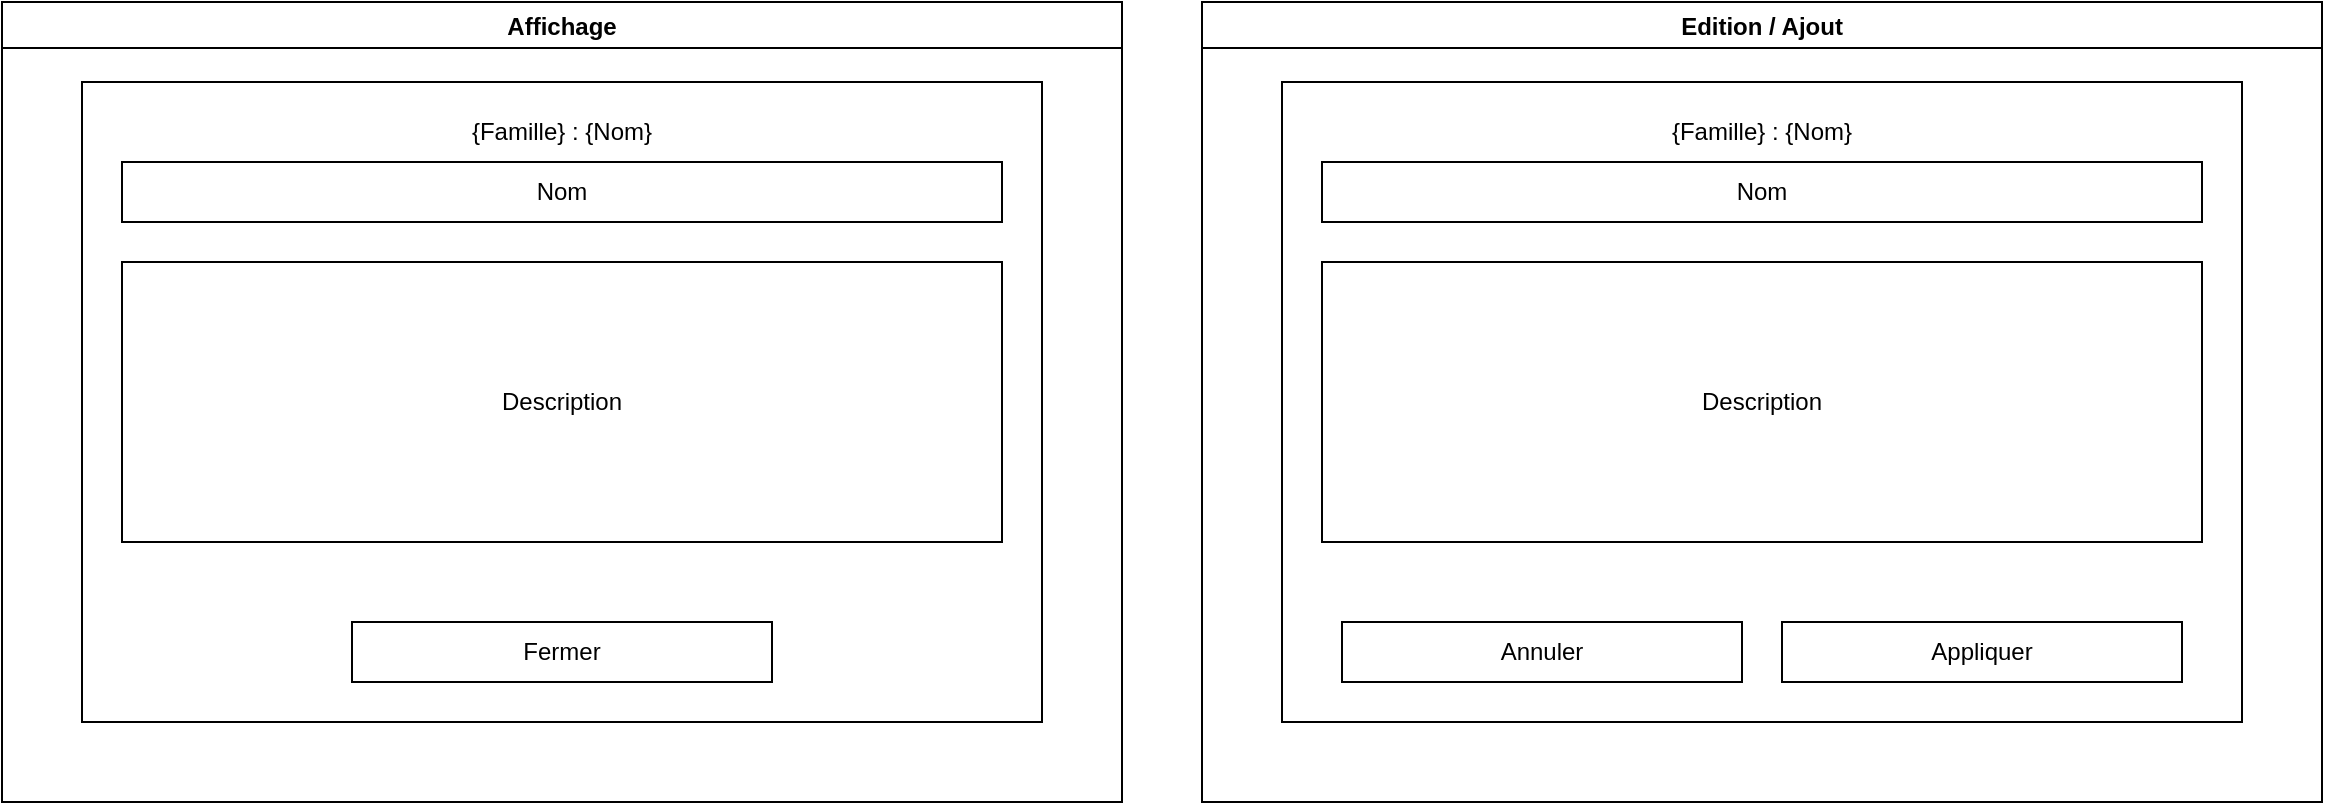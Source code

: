 <mxfile version="20.3.0" type="device"><diagram id="zSnaD9D-j5HTm4DzrNHq" name="Page-1"><mxGraphModel dx="1038" dy="641" grid="1" gridSize="10" guides="1" tooltips="1" connect="1" arrows="1" fold="1" page="1" pageScale="1" pageWidth="827" pageHeight="1169" math="0" shadow="0"><root><mxCell id="0"/><mxCell id="1" parent="0"/><mxCell id="7WorjrzbTLMyVQyZYoh6-3" value="Affichage" style="swimlane;" vertex="1" parent="1"><mxGeometry x="40" y="40" width="560" height="400" as="geometry"/></mxCell><mxCell id="7WorjrzbTLMyVQyZYoh6-4" value="" style="rounded=0;whiteSpace=wrap;html=1;" vertex="1" parent="7WorjrzbTLMyVQyZYoh6-3"><mxGeometry x="40" y="40" width="480" height="320" as="geometry"/></mxCell><mxCell id="7WorjrzbTLMyVQyZYoh6-5" value="{Famille} : {Nom}" style="text;html=1;strokeColor=none;fillColor=none;align=center;verticalAlign=middle;whiteSpace=wrap;rounded=0;" vertex="1" parent="7WorjrzbTLMyVQyZYoh6-3"><mxGeometry x="60" y="50" width="440" height="30" as="geometry"/></mxCell><mxCell id="7WorjrzbTLMyVQyZYoh6-6" value="Nom" style="rounded=0;whiteSpace=wrap;html=1;" vertex="1" parent="7WorjrzbTLMyVQyZYoh6-3"><mxGeometry x="60" y="80" width="440" height="30" as="geometry"/></mxCell><mxCell id="7WorjrzbTLMyVQyZYoh6-15" value="Fermer" style="rounded=0;whiteSpace=wrap;html=1;" vertex="1" parent="7WorjrzbTLMyVQyZYoh6-3"><mxGeometry x="175" y="310" width="210" height="30" as="geometry"/></mxCell><mxCell id="7WorjrzbTLMyVQyZYoh6-30" value="Description" style="rounded=0;whiteSpace=wrap;html=1;" vertex="1" parent="7WorjrzbTLMyVQyZYoh6-3"><mxGeometry x="60" y="130" width="440" height="140" as="geometry"/></mxCell><mxCell id="7WorjrzbTLMyVQyZYoh6-31" value="Edition / Ajout" style="swimlane;" vertex="1" parent="1"><mxGeometry x="640" y="40" width="560" height="400" as="geometry"/></mxCell><mxCell id="7WorjrzbTLMyVQyZYoh6-32" value="" style="rounded=0;whiteSpace=wrap;html=1;" vertex="1" parent="7WorjrzbTLMyVQyZYoh6-31"><mxGeometry x="40" y="40" width="480" height="320" as="geometry"/></mxCell><mxCell id="7WorjrzbTLMyVQyZYoh6-33" value="{Famille} : {Nom}" style="text;html=1;strokeColor=none;fillColor=none;align=center;verticalAlign=middle;whiteSpace=wrap;rounded=0;" vertex="1" parent="7WorjrzbTLMyVQyZYoh6-31"><mxGeometry x="60" y="50" width="440" height="30" as="geometry"/></mxCell><mxCell id="7WorjrzbTLMyVQyZYoh6-34" value="Nom" style="rounded=0;whiteSpace=wrap;html=1;" vertex="1" parent="7WorjrzbTLMyVQyZYoh6-31"><mxGeometry x="60" y="80" width="440" height="30" as="geometry"/></mxCell><mxCell id="7WorjrzbTLMyVQyZYoh6-35" value="Annuler" style="rounded=0;whiteSpace=wrap;html=1;" vertex="1" parent="7WorjrzbTLMyVQyZYoh6-31"><mxGeometry x="70" y="310" width="200" height="30" as="geometry"/></mxCell><mxCell id="7WorjrzbTLMyVQyZYoh6-36" value="Description" style="rounded=0;whiteSpace=wrap;html=1;" vertex="1" parent="7WorjrzbTLMyVQyZYoh6-31"><mxGeometry x="60" y="130" width="440" height="140" as="geometry"/></mxCell><mxCell id="7WorjrzbTLMyVQyZYoh6-43" value="Appliquer" style="rounded=0;whiteSpace=wrap;html=1;" vertex="1" parent="7WorjrzbTLMyVQyZYoh6-31"><mxGeometry x="290" y="310" width="200" height="30" as="geometry"/></mxCell></root></mxGraphModel></diagram></mxfile>